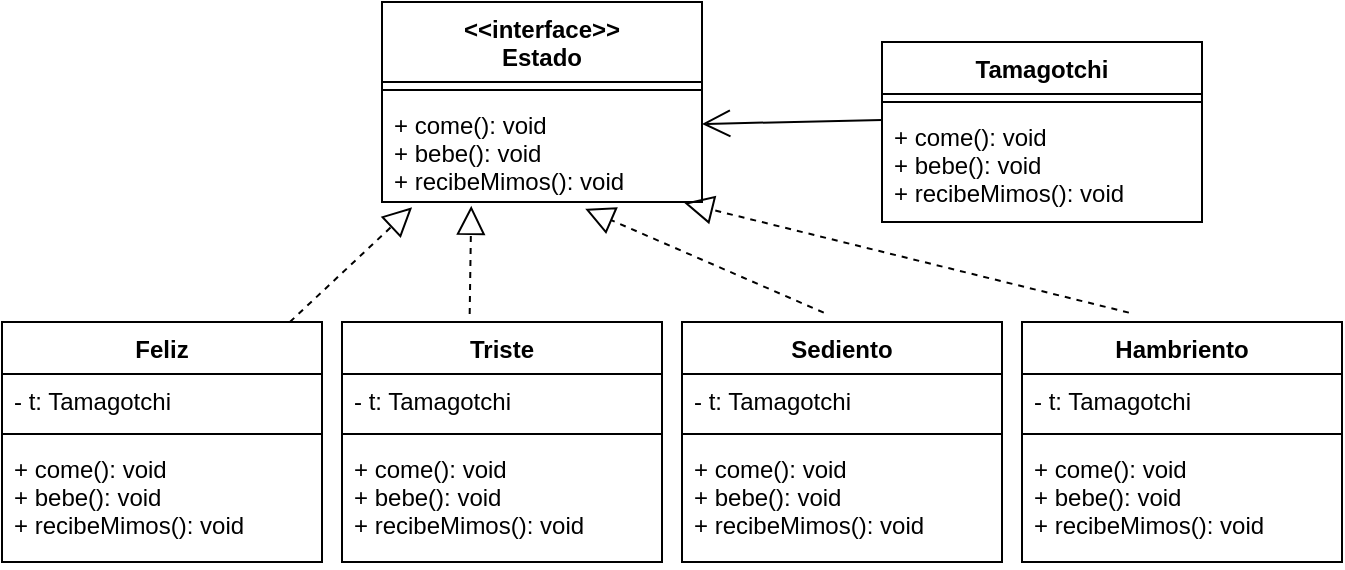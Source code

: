 <mxfile version="20.3.3" type="device"><diagram id="dnfNrZz6dLC7z2miyoNK" name="Página-1"><mxGraphModel dx="1315" dy="490" grid="1" gridSize="10" guides="1" tooltips="1" connect="1" arrows="1" fold="1" page="1" pageScale="1" pageWidth="827" pageHeight="1169" math="0" shadow="0"><root><mxCell id="0"/><mxCell id="1" parent="0"/><mxCell id="rQbZMU6PmQ3YCdsqXumH-1" value="Tamagotchi" style="swimlane;fontStyle=1;align=center;verticalAlign=top;childLayout=stackLayout;horizontal=1;startSize=26;horizontalStack=0;resizeParent=1;resizeParentMax=0;resizeLast=0;collapsible=1;marginBottom=0;" vertex="1" parent="1"><mxGeometry x="390" y="170" width="160" height="90" as="geometry"/></mxCell><mxCell id="rQbZMU6PmQ3YCdsqXumH-3" value="" style="line;strokeWidth=1;fillColor=none;align=left;verticalAlign=middle;spacingTop=-1;spacingLeft=3;spacingRight=3;rotatable=0;labelPosition=right;points=[];portConstraint=eastwest;strokeColor=inherit;" vertex="1" parent="rQbZMU6PmQ3YCdsqXumH-1"><mxGeometry y="26" width="160" height="8" as="geometry"/></mxCell><mxCell id="rQbZMU6PmQ3YCdsqXumH-4" value="+ come(): void&#10;+ bebe(): void&#10;+ recibeMimos(): void" style="text;strokeColor=none;fillColor=none;align=left;verticalAlign=top;spacingLeft=4;spacingRight=4;overflow=hidden;rotatable=0;points=[[0,0.5],[1,0.5]];portConstraint=eastwest;" vertex="1" parent="rQbZMU6PmQ3YCdsqXumH-1"><mxGeometry y="34" width="160" height="56" as="geometry"/></mxCell><mxCell id="rQbZMU6PmQ3YCdsqXumH-5" value="&lt;&lt;interface&gt;&gt;&#10;Estado" style="swimlane;fontStyle=1;align=center;verticalAlign=top;childLayout=stackLayout;horizontal=1;startSize=40;horizontalStack=0;resizeParent=1;resizeParentMax=0;resizeLast=0;collapsible=1;marginBottom=0;" vertex="1" parent="1"><mxGeometry x="140" y="150" width="160" height="100" as="geometry"/></mxCell><mxCell id="rQbZMU6PmQ3YCdsqXumH-7" value="" style="line;strokeWidth=1;fillColor=none;align=left;verticalAlign=middle;spacingTop=-1;spacingLeft=3;spacingRight=3;rotatable=0;labelPosition=right;points=[];portConstraint=eastwest;strokeColor=inherit;" vertex="1" parent="rQbZMU6PmQ3YCdsqXumH-5"><mxGeometry y="40" width="160" height="8" as="geometry"/></mxCell><mxCell id="rQbZMU6PmQ3YCdsqXumH-8" value="+ come(): void&#10;+ bebe(): void&#10;+ recibeMimos(): void" style="text;strokeColor=none;fillColor=none;align=left;verticalAlign=top;spacingLeft=4;spacingRight=4;overflow=hidden;rotatable=0;points=[[0,0.5],[1,0.5]];portConstraint=eastwest;" vertex="1" parent="rQbZMU6PmQ3YCdsqXumH-5"><mxGeometry y="48" width="160" height="52" as="geometry"/></mxCell><mxCell id="rQbZMU6PmQ3YCdsqXumH-9" value="" style="endArrow=open;endFill=1;endSize=12;html=1;rounded=0;exitX=0;exitY=0.5;exitDx=0;exitDy=0;" edge="1" parent="1"><mxGeometry width="160" relative="1" as="geometry"><mxPoint x="390" y="209" as="sourcePoint"/><mxPoint x="300" y="211" as="targetPoint"/></mxGeometry></mxCell><mxCell id="rQbZMU6PmQ3YCdsqXumH-13" value="Triste" style="swimlane;fontStyle=1;align=center;verticalAlign=top;childLayout=stackLayout;horizontal=1;startSize=26;horizontalStack=0;resizeParent=1;resizeParentMax=0;resizeLast=0;collapsible=1;marginBottom=0;" vertex="1" parent="1"><mxGeometry x="120" y="310" width="160" height="120" as="geometry"/></mxCell><mxCell id="rQbZMU6PmQ3YCdsqXumH-14" value="- t: Tamagotchi" style="text;strokeColor=none;fillColor=none;align=left;verticalAlign=top;spacingLeft=4;spacingRight=4;overflow=hidden;rotatable=0;points=[[0,0.5],[1,0.5]];portConstraint=eastwest;" vertex="1" parent="rQbZMU6PmQ3YCdsqXumH-13"><mxGeometry y="26" width="160" height="26" as="geometry"/></mxCell><mxCell id="rQbZMU6PmQ3YCdsqXumH-15" value="" style="line;strokeWidth=1;fillColor=none;align=left;verticalAlign=middle;spacingTop=-1;spacingLeft=3;spacingRight=3;rotatable=0;labelPosition=right;points=[];portConstraint=eastwest;strokeColor=inherit;" vertex="1" parent="rQbZMU6PmQ3YCdsqXumH-13"><mxGeometry y="52" width="160" height="8" as="geometry"/></mxCell><mxCell id="rQbZMU6PmQ3YCdsqXumH-16" value="+ come(): void&#10;+ bebe(): void&#10;+ recibeMimos(): void" style="text;strokeColor=none;fillColor=none;align=left;verticalAlign=top;spacingLeft=4;spacingRight=4;overflow=hidden;rotatable=0;points=[[0,0.5],[1,0.5]];portConstraint=eastwest;" vertex="1" parent="rQbZMU6PmQ3YCdsqXumH-13"><mxGeometry y="60" width="160" height="60" as="geometry"/></mxCell><mxCell id="rQbZMU6PmQ3YCdsqXumH-17" value="Sediento" style="swimlane;fontStyle=1;align=center;verticalAlign=top;childLayout=stackLayout;horizontal=1;startSize=26;horizontalStack=0;resizeParent=1;resizeParentMax=0;resizeLast=0;collapsible=1;marginBottom=0;" vertex="1" parent="1"><mxGeometry x="290" y="310" width="160" height="120" as="geometry"/></mxCell><mxCell id="rQbZMU6PmQ3YCdsqXumH-18" value="- t: Tamagotchi" style="text;strokeColor=none;fillColor=none;align=left;verticalAlign=top;spacingLeft=4;spacingRight=4;overflow=hidden;rotatable=0;points=[[0,0.5],[1,0.5]];portConstraint=eastwest;" vertex="1" parent="rQbZMU6PmQ3YCdsqXumH-17"><mxGeometry y="26" width="160" height="26" as="geometry"/></mxCell><mxCell id="rQbZMU6PmQ3YCdsqXumH-19" value="" style="line;strokeWidth=1;fillColor=none;align=left;verticalAlign=middle;spacingTop=-1;spacingLeft=3;spacingRight=3;rotatable=0;labelPosition=right;points=[];portConstraint=eastwest;strokeColor=inherit;" vertex="1" parent="rQbZMU6PmQ3YCdsqXumH-17"><mxGeometry y="52" width="160" height="8" as="geometry"/></mxCell><mxCell id="rQbZMU6PmQ3YCdsqXumH-20" value="+ come(): void&#10;+ bebe(): void&#10;+ recibeMimos(): void" style="text;strokeColor=none;fillColor=none;align=left;verticalAlign=top;spacingLeft=4;spacingRight=4;overflow=hidden;rotatable=0;points=[[0,0.5],[1,0.5]];portConstraint=eastwest;" vertex="1" parent="rQbZMU6PmQ3YCdsqXumH-17"><mxGeometry y="60" width="160" height="60" as="geometry"/></mxCell><mxCell id="rQbZMU6PmQ3YCdsqXumH-21" value="Hambriento" style="swimlane;fontStyle=1;align=center;verticalAlign=top;childLayout=stackLayout;horizontal=1;startSize=26;horizontalStack=0;resizeParent=1;resizeParentMax=0;resizeLast=0;collapsible=1;marginBottom=0;" vertex="1" parent="1"><mxGeometry x="460" y="310" width="160" height="120" as="geometry"><mxRectangle x="480" y="310" width="110" height="30" as="alternateBounds"/></mxGeometry></mxCell><mxCell id="rQbZMU6PmQ3YCdsqXumH-22" value="- t: Tamagotchi" style="text;strokeColor=none;fillColor=none;align=left;verticalAlign=top;spacingLeft=4;spacingRight=4;overflow=hidden;rotatable=0;points=[[0,0.5],[1,0.5]];portConstraint=eastwest;" vertex="1" parent="rQbZMU6PmQ3YCdsqXumH-21"><mxGeometry y="26" width="160" height="26" as="geometry"/></mxCell><mxCell id="rQbZMU6PmQ3YCdsqXumH-23" value="" style="line;strokeWidth=1;fillColor=none;align=left;verticalAlign=middle;spacingTop=-1;spacingLeft=3;spacingRight=3;rotatable=0;labelPosition=right;points=[];portConstraint=eastwest;strokeColor=inherit;" vertex="1" parent="rQbZMU6PmQ3YCdsqXumH-21"><mxGeometry y="52" width="160" height="8" as="geometry"/></mxCell><mxCell id="rQbZMU6PmQ3YCdsqXumH-24" value="+ come(): void&#10;+ bebe(): void&#10;+ recibeMimos(): void" style="text;strokeColor=none;fillColor=none;align=left;verticalAlign=top;spacingLeft=4;spacingRight=4;overflow=hidden;rotatable=0;points=[[0,0.5],[1,0.5]];portConstraint=eastwest;" vertex="1" parent="rQbZMU6PmQ3YCdsqXumH-21"><mxGeometry y="60" width="160" height="60" as="geometry"/></mxCell><mxCell id="rQbZMU6PmQ3YCdsqXumH-25" value="Feliz" style="swimlane;fontStyle=1;align=center;verticalAlign=top;childLayout=stackLayout;horizontal=1;startSize=26;horizontalStack=0;resizeParent=1;resizeParentMax=0;resizeLast=0;collapsible=1;marginBottom=0;" vertex="1" parent="1"><mxGeometry x="-50" y="310" width="160" height="120" as="geometry"/></mxCell><mxCell id="rQbZMU6PmQ3YCdsqXumH-26" value="- t: Tamagotchi" style="text;strokeColor=none;fillColor=none;align=left;verticalAlign=top;spacingLeft=4;spacingRight=4;overflow=hidden;rotatable=0;points=[[0,0.5],[1,0.5]];portConstraint=eastwest;" vertex="1" parent="rQbZMU6PmQ3YCdsqXumH-25"><mxGeometry y="26" width="160" height="26" as="geometry"/></mxCell><mxCell id="rQbZMU6PmQ3YCdsqXumH-27" value="" style="line;strokeWidth=1;fillColor=none;align=left;verticalAlign=middle;spacingTop=-1;spacingLeft=3;spacingRight=3;rotatable=0;labelPosition=right;points=[];portConstraint=eastwest;strokeColor=inherit;" vertex="1" parent="rQbZMU6PmQ3YCdsqXumH-25"><mxGeometry y="52" width="160" height="8" as="geometry"/></mxCell><mxCell id="rQbZMU6PmQ3YCdsqXumH-28" value="+ come(): void&#10;+ bebe(): void&#10;+ recibeMimos(): void" style="text;strokeColor=none;fillColor=none;align=left;verticalAlign=top;spacingLeft=4;spacingRight=4;overflow=hidden;rotatable=0;points=[[0,0.5],[1,0.5]];portConstraint=eastwest;" vertex="1" parent="rQbZMU6PmQ3YCdsqXumH-25"><mxGeometry y="60" width="160" height="60" as="geometry"/></mxCell><mxCell id="rQbZMU6PmQ3YCdsqXumH-29" value="" style="endArrow=block;dashed=1;endFill=0;endSize=12;html=1;rounded=0;entryX=0.279;entryY=1.037;entryDx=0;entryDy=0;entryPerimeter=0;exitX=0.399;exitY=-0.033;exitDx=0;exitDy=0;exitPerimeter=0;" edge="1" parent="1" source="rQbZMU6PmQ3YCdsqXumH-13" target="rQbZMU6PmQ3YCdsqXumH-8"><mxGeometry width="160" relative="1" as="geometry"><mxPoint x="260" y="280" as="sourcePoint"/><mxPoint x="420" y="280" as="targetPoint"/></mxGeometry></mxCell><mxCell id="rQbZMU6PmQ3YCdsqXumH-30" value="" style="endArrow=block;dashed=1;endFill=0;endSize=12;html=1;rounded=0;entryX=0.635;entryY=1.066;entryDx=0;entryDy=0;entryPerimeter=0;exitX=0.443;exitY=-0.039;exitDx=0;exitDy=0;exitPerimeter=0;" edge="1" parent="1" source="rQbZMU6PmQ3YCdsqXumH-17" target="rQbZMU6PmQ3YCdsqXumH-8"><mxGeometry width="160" relative="1" as="geometry"><mxPoint x="193.84" y="316.04" as="sourcePoint"/><mxPoint x="194.64" y="261.924" as="targetPoint"/></mxGeometry></mxCell><mxCell id="rQbZMU6PmQ3YCdsqXumH-31" value="" style="endArrow=block;dashed=1;endFill=0;endSize=12;html=1;rounded=0;entryX=0.945;entryY=1.009;entryDx=0;entryDy=0;entryPerimeter=0;exitX=0.334;exitY=-0.039;exitDx=0;exitDy=0;exitPerimeter=0;" edge="1" parent="1" source="rQbZMU6PmQ3YCdsqXumH-21" target="rQbZMU6PmQ3YCdsqXumH-8"><mxGeometry width="160" relative="1" as="geometry"><mxPoint x="203.84" y="326.04" as="sourcePoint"/><mxPoint x="204.64" y="271.924" as="targetPoint"/></mxGeometry></mxCell><mxCell id="rQbZMU6PmQ3YCdsqXumH-32" value="" style="endArrow=block;dashed=1;endFill=0;endSize=12;html=1;rounded=0;entryX=0.094;entryY=1.051;entryDx=0;entryDy=0;entryPerimeter=0;" edge="1" parent="1" source="rQbZMU6PmQ3YCdsqXumH-25" target="rQbZMU6PmQ3YCdsqXumH-8"><mxGeometry width="160" relative="1" as="geometry"><mxPoint x="523.44" y="315.32" as="sourcePoint"/><mxPoint x="301.2" y="260.468" as="targetPoint"/></mxGeometry></mxCell></root></mxGraphModel></diagram></mxfile>